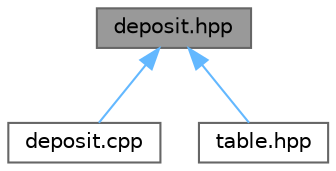 digraph "deposit.hpp"
{
 // LATEX_PDF_SIZE
  bgcolor="transparent";
  edge [fontname=Helvetica,fontsize=10,labelfontname=Helvetica,labelfontsize=10];
  node [fontname=Helvetica,fontsize=10,shape=box,height=0.2,width=0.4];
  Node1 [label="deposit.hpp",height=0.2,width=0.4,color="gray40", fillcolor="grey60", style="filled", fontcolor="black",tooltip=" "];
  Node1 -> Node2 [dir="back",color="steelblue1",style="solid"];
  Node2 [label="deposit.cpp",height=0.2,width=0.4,color="grey40", fillcolor="white", style="filled",URL="$de/dbe/deposit_8cpp.html",tooltip=" "];
  Node1 -> Node3 [dir="back",color="steelblue1",style="solid"];
  Node3 [label="table.hpp",height=0.2,width=0.4,color="grey40", fillcolor="white", style="filled",URL="$de/d2d/table_8hpp.html",tooltip=" "];
}

